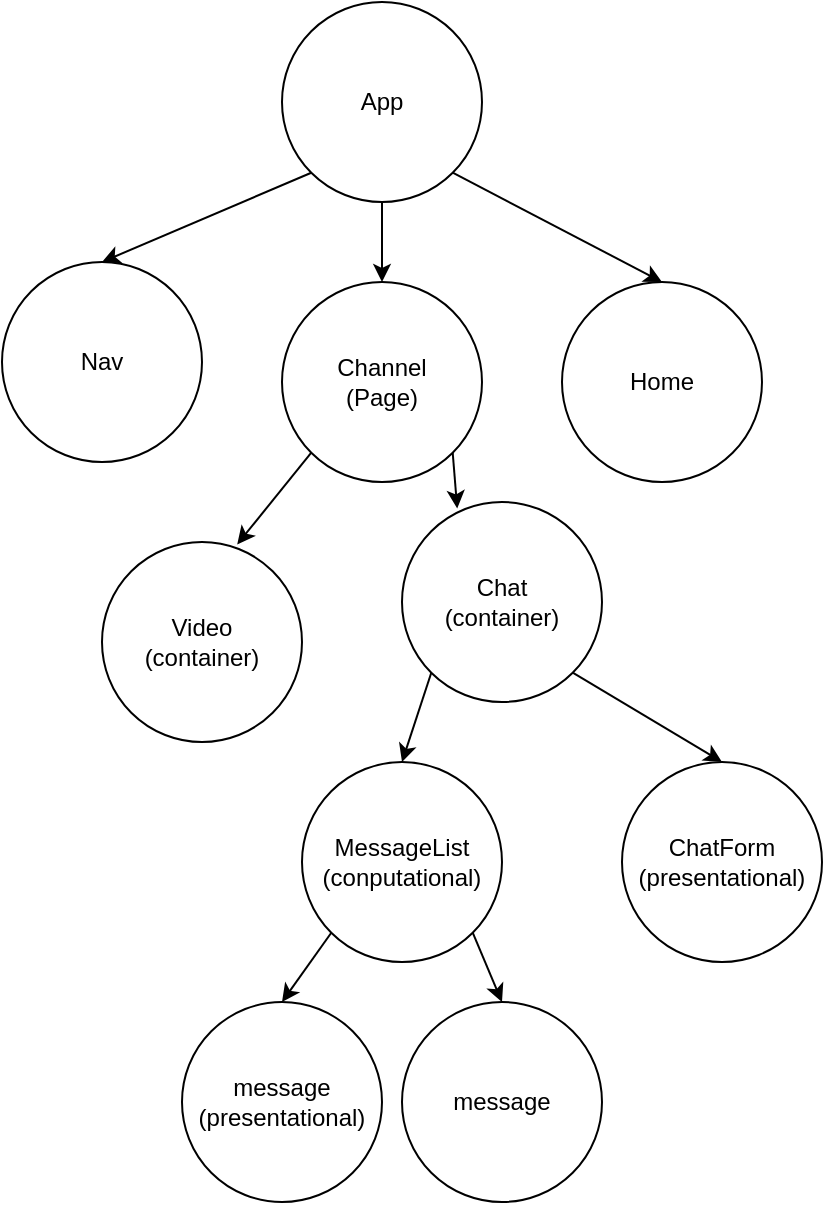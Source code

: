 <mxfile>
    <diagram id="G3EB6DZDmdkigZsusR-b" name="Page-1">
        <mxGraphModel dx="538" dy="635" grid="1" gridSize="10" guides="1" tooltips="1" connect="1" arrows="1" fold="1" page="1" pageScale="1" pageWidth="1100" pageHeight="850" math="0" shadow="0">
            <root>
                <mxCell id="0"/>
                <mxCell id="1" parent="0"/>
                <mxCell id="12" style="edgeStyle=none;html=1;exitX=0.5;exitY=1;exitDx=0;exitDy=0;entryX=0.5;entryY=0;entryDx=0;entryDy=0;" parent="1" source="2" target="4" edge="1">
                    <mxGeometry relative="1" as="geometry"/>
                </mxCell>
                <mxCell id="21" style="edgeStyle=none;html=1;exitX=0;exitY=1;exitDx=0;exitDy=0;entryX=0.5;entryY=0;entryDx=0;entryDy=0;" parent="1" source="2" target="19" edge="1">
                    <mxGeometry relative="1" as="geometry"/>
                </mxCell>
                <mxCell id="23" style="edgeStyle=none;html=1;exitX=1;exitY=1;exitDx=0;exitDy=0;entryX=0.5;entryY=0;entryDx=0;entryDy=0;" parent="1" source="2" target="22" edge="1">
                    <mxGeometry relative="1" as="geometry"/>
                </mxCell>
                <mxCell id="2" value="App" style="ellipse;whiteSpace=wrap;html=1;aspect=fixed;" parent="1" vertex="1">
                    <mxGeometry x="420" y="10" width="100" height="100" as="geometry"/>
                </mxCell>
                <mxCell id="13" style="edgeStyle=none;html=1;exitX=0;exitY=1;exitDx=0;exitDy=0;entryX=0.676;entryY=0.012;entryDx=0;entryDy=0;entryPerimeter=0;" parent="1" source="4" target="5" edge="1">
                    <mxGeometry relative="1" as="geometry"/>
                </mxCell>
                <mxCell id="14" style="edgeStyle=none;html=1;exitX=1;exitY=1;exitDx=0;exitDy=0;entryX=0.276;entryY=0.032;entryDx=0;entryDy=0;entryPerimeter=0;" parent="1" source="4" target="6" edge="1">
                    <mxGeometry relative="1" as="geometry"/>
                </mxCell>
                <mxCell id="4" value="Channel&lt;br&gt;(Page)" style="ellipse;whiteSpace=wrap;html=1;aspect=fixed;" parent="1" vertex="1">
                    <mxGeometry x="420" y="150" width="100" height="100" as="geometry"/>
                </mxCell>
                <mxCell id="5" value="Video&lt;br&gt;(container)" style="ellipse;whiteSpace=wrap;html=1;aspect=fixed;" parent="1" vertex="1">
                    <mxGeometry x="330" y="280" width="100" height="100" as="geometry"/>
                </mxCell>
                <mxCell id="15" style="edgeStyle=none;html=1;exitX=0;exitY=1;exitDx=0;exitDy=0;entryX=0.5;entryY=0;entryDx=0;entryDy=0;" parent="1" source="6" target="7" edge="1">
                    <mxGeometry relative="1" as="geometry"/>
                </mxCell>
                <mxCell id="16" style="edgeStyle=none;html=1;exitX=1;exitY=1;exitDx=0;exitDy=0;entryX=0.5;entryY=0;entryDx=0;entryDy=0;" parent="1" source="6" target="8" edge="1">
                    <mxGeometry relative="1" as="geometry"/>
                </mxCell>
                <mxCell id="6" value="Chat&lt;br&gt;(container)" style="ellipse;whiteSpace=wrap;html=1;aspect=fixed;" parent="1" vertex="1">
                    <mxGeometry x="480" y="260" width="100" height="100" as="geometry"/>
                </mxCell>
                <mxCell id="17" style="edgeStyle=none;html=1;exitX=0;exitY=1;exitDx=0;exitDy=0;entryX=0.5;entryY=0;entryDx=0;entryDy=0;" parent="1" source="7" target="9" edge="1">
                    <mxGeometry relative="1" as="geometry"/>
                </mxCell>
                <mxCell id="18" style="edgeStyle=none;html=1;exitX=1;exitY=1;exitDx=0;exitDy=0;entryX=0.5;entryY=0;entryDx=0;entryDy=0;" parent="1" source="7" target="10" edge="1">
                    <mxGeometry relative="1" as="geometry"/>
                </mxCell>
                <mxCell id="7" value="MessageList&lt;br&gt;(conputational)" style="ellipse;whiteSpace=wrap;html=1;aspect=fixed;" parent="1" vertex="1">
                    <mxGeometry x="430" y="390" width="100" height="100" as="geometry"/>
                </mxCell>
                <mxCell id="8" value="ChatForm&lt;br&gt;(presentational)" style="ellipse;whiteSpace=wrap;html=1;aspect=fixed;" parent="1" vertex="1">
                    <mxGeometry x="590" y="390" width="100" height="100" as="geometry"/>
                </mxCell>
                <mxCell id="9" value="message&lt;br&gt;(presentational)" style="ellipse;whiteSpace=wrap;html=1;aspect=fixed;" parent="1" vertex="1">
                    <mxGeometry x="370" y="510" width="100" height="100" as="geometry"/>
                </mxCell>
                <mxCell id="10" value="message" style="ellipse;whiteSpace=wrap;html=1;aspect=fixed;" parent="1" vertex="1">
                    <mxGeometry x="480" y="510" width="100" height="100" as="geometry"/>
                </mxCell>
                <mxCell id="19" value="Nav" style="ellipse;whiteSpace=wrap;html=1;aspect=fixed;" parent="1" vertex="1">
                    <mxGeometry x="280" y="140" width="100" height="100" as="geometry"/>
                </mxCell>
                <mxCell id="22" value="Home" style="ellipse;whiteSpace=wrap;html=1;aspect=fixed;" parent="1" vertex="1">
                    <mxGeometry x="560" y="150" width="100" height="100" as="geometry"/>
                </mxCell>
            </root>
        </mxGraphModel>
    </diagram>
</mxfile>